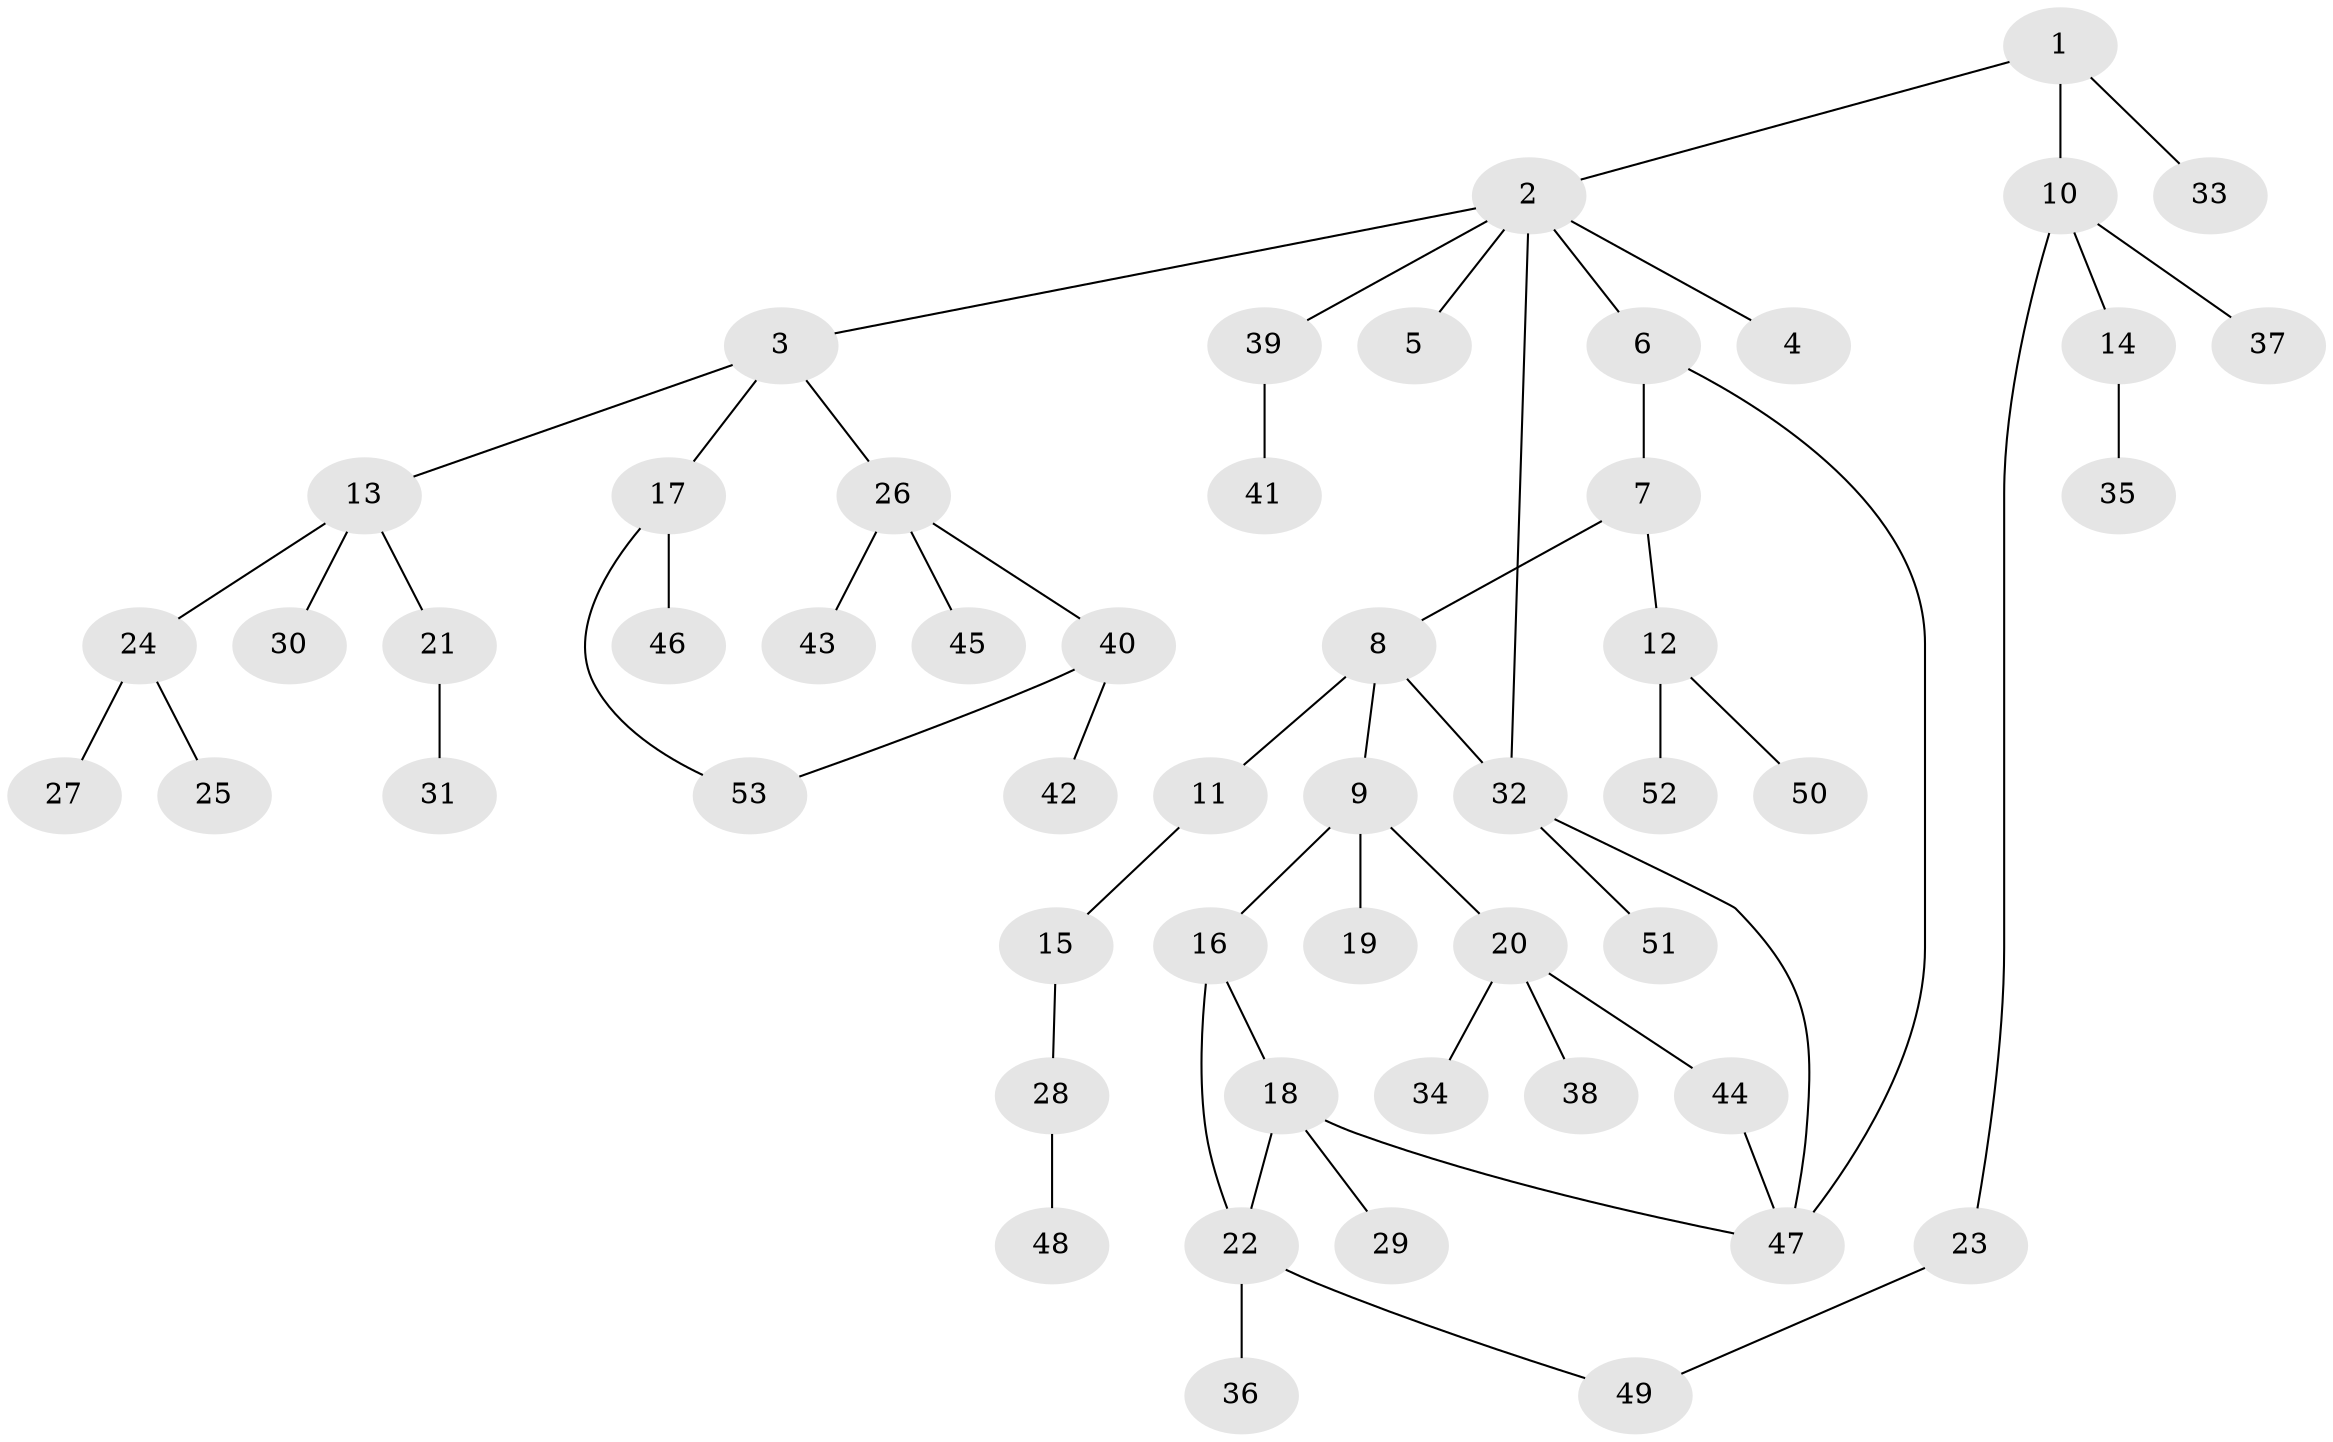 // coarse degree distribution, {9: 0.038461538461538464, 5: 0.07692307692307693, 1: 0.5384615384615384, 4: 0.07692307692307693, 2: 0.11538461538461539, 6: 0.038461538461538464, 3: 0.11538461538461539}
// Generated by graph-tools (version 1.1) at 2025/17/03/04/25 18:17:08]
// undirected, 53 vertices, 59 edges
graph export_dot {
graph [start="1"]
  node [color=gray90,style=filled];
  1;
  2;
  3;
  4;
  5;
  6;
  7;
  8;
  9;
  10;
  11;
  12;
  13;
  14;
  15;
  16;
  17;
  18;
  19;
  20;
  21;
  22;
  23;
  24;
  25;
  26;
  27;
  28;
  29;
  30;
  31;
  32;
  33;
  34;
  35;
  36;
  37;
  38;
  39;
  40;
  41;
  42;
  43;
  44;
  45;
  46;
  47;
  48;
  49;
  50;
  51;
  52;
  53;
  1 -- 2;
  1 -- 10;
  1 -- 33;
  2 -- 3;
  2 -- 4;
  2 -- 5;
  2 -- 6;
  2 -- 32;
  2 -- 39;
  3 -- 13;
  3 -- 17;
  3 -- 26;
  6 -- 7;
  6 -- 47;
  7 -- 8;
  7 -- 12;
  8 -- 9;
  8 -- 11;
  8 -- 32;
  9 -- 16;
  9 -- 19;
  9 -- 20;
  10 -- 14;
  10 -- 23;
  10 -- 37;
  11 -- 15;
  12 -- 50;
  12 -- 52;
  13 -- 21;
  13 -- 24;
  13 -- 30;
  14 -- 35;
  15 -- 28;
  16 -- 18;
  16 -- 22;
  17 -- 46;
  17 -- 53;
  18 -- 29;
  18 -- 47;
  18 -- 22;
  20 -- 34;
  20 -- 38;
  20 -- 44;
  21 -- 31;
  22 -- 36;
  22 -- 49;
  23 -- 49;
  24 -- 25;
  24 -- 27;
  26 -- 40;
  26 -- 43;
  26 -- 45;
  28 -- 48;
  32 -- 47;
  32 -- 51;
  39 -- 41;
  40 -- 42;
  40 -- 53;
  44 -- 47;
}
